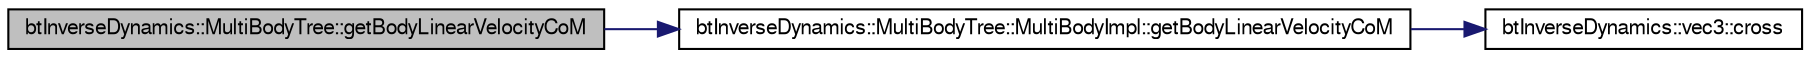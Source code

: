 digraph G
{
  bgcolor="transparent";
  edge [fontname="FreeSans",fontsize=10,labelfontname="FreeSans",labelfontsize=10];
  node [fontname="FreeSans",fontsize=10,shape=record];
  rankdir=LR;
  Node1 [label="btInverseDynamics::MultiBodyTree::getBodyLinearVelocityCoM",height=0.2,width=0.4,color="black", fillcolor="grey75", style="filled" fontcolor="black"];
  Node1 -> Node2 [color="midnightblue",fontsize=10,style="solid"];
  Node2 [label="btInverseDynamics::MultiBodyTree::MultiBodyImpl::getBodyLinearVelocityCoM",height=0.2,width=0.4,color="black",URL="$classbt_inverse_dynamics_1_1_multi_body_tree_1_1_multi_body_impl.html#0e79f2666001d56b28eb1df102aa970d"];
  Node2 -> Node3 [color="midnightblue",fontsize=10,style="solid"];
  Node3 [label="btInverseDynamics::vec3::cross",height=0.2,width=0.4,color="black",URL="$classbt_inverse_dynamics_1_1vec3.html#8b7c85249b7140506c6652b3a1d9934e"];
}
